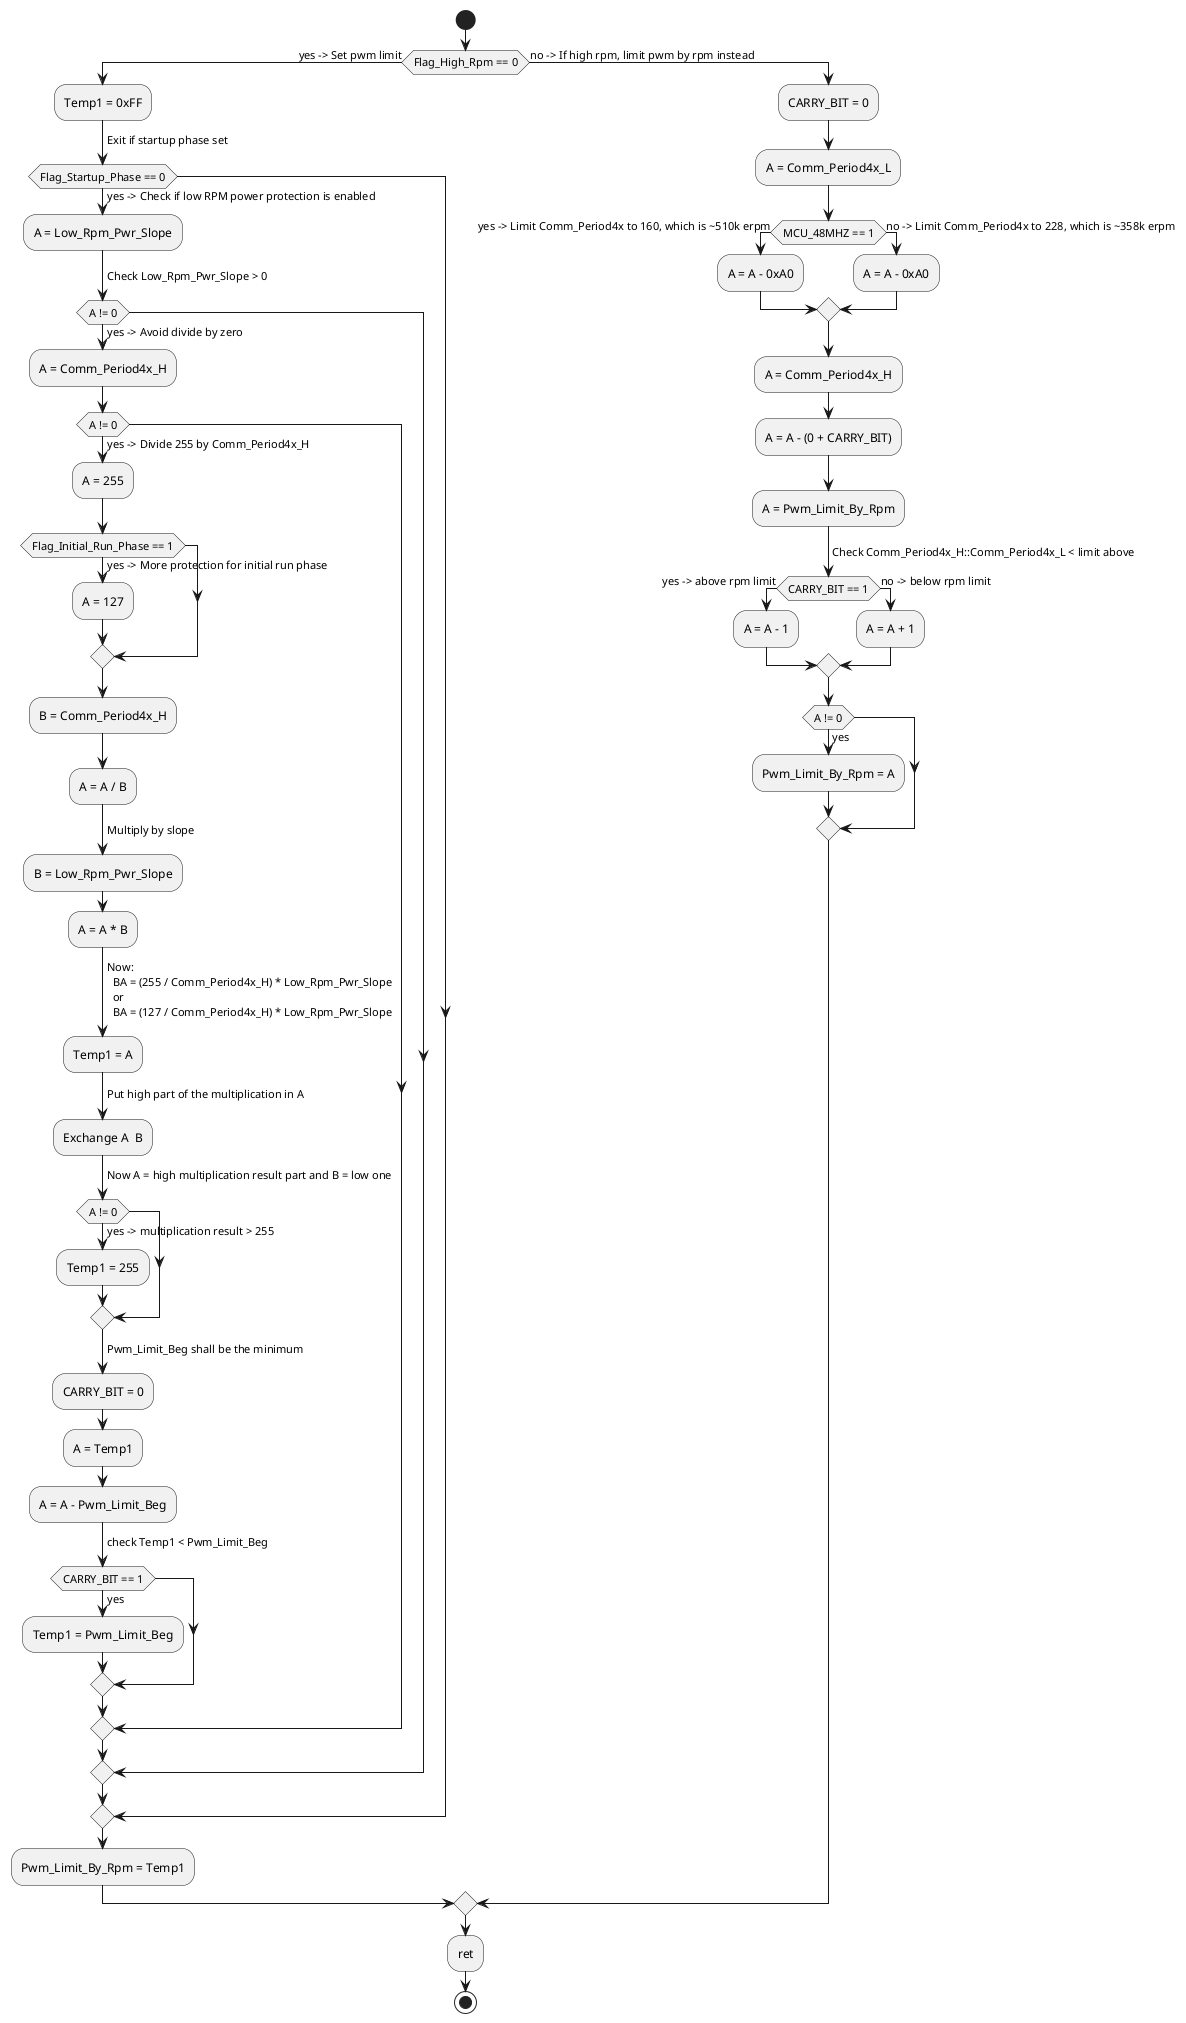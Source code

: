 @startuml 
start
if (Flag_High_Rpm == 0) then
  ->yes -> Set pwm limit;
  :Temp1 = 0xFF;
  ->Exit if startup phase set;
  if (Flag_Startup_Phase == 0) then
    ->yes -> Check if low RPM power protection is enabled;
    :A = Low_Rpm_Pwr_Slope;
    ->Check Low_Rpm_Pwr_Slope > 0;
    if (A != 0) then
      ->yes -> Avoid divide by zero;
      :A = Comm_Period4x_H;
      if (A != 0) then
        ->yes -> Divide 255 by Comm_Period4x_H;
        :A = 255;
        if (Flag_Initial_Run_Phase == 1) then
          ->yes -> More protection for initial run phase;
          :A = 127;
        endif
        :B = Comm_Period4x_H;
        :A = A / B;
        ->Multiply by slope;
        :B = Low_Rpm_Pwr_Slope;
        :A = A * B;
        ->Now:
          BA = (255 / Comm_Period4x_H) * Low_Rpm_Pwr_Slope
          or
          BA = (127 / Comm_Period4x_H) * Low_Rpm_Pwr_Slope;
        :Temp1 = A;
        ->Put high part of the multiplication in A;
        :Exchange A  B;
        ->Now A = high multiplication result part and B = low one;
        if (A != 0) then
          ->yes -> multiplication result > 255;
          :Temp1 = 255;
        endif
        ->Pwm_Limit_Beg shall be the minimum;
        :CARRY_BIT = 0;
        :A = Temp1;
        :A = A - Pwm_Limit_Beg;
        ->check Temp1 < Pwm_Limit_Beg;
        if (CARRY_BIT == 1) then (yes)
          :Temp1 = Pwm_Limit_Beg;
        endif
      endif
    endif
  endif
  :Pwm_Limit_By_Rpm = Temp1;
else
  ->no -> If high rpm, limit pwm by rpm instead;
  :CARRY_BIT = 0;
  :A = Comm_Period4x_L;
  if (MCU_48MHZ == 1) then
    ->yes -> Limit Comm_Period4x to 160, which is ~510k erpm;
    :A = A - 0xA0;
  else
    ->no -> Limit Comm_Period4x to 228, which is ~358k erpm;
    :A = A - 0xA0;
  endif
  :A = Comm_Period4x_H;
  :A = A - (0 + CARRY_BIT);
  
  :A = Pwm_Limit_By_Rpm;
  ->Check Comm_Period4x_H::Comm_Period4x_L < limit above;
  if (CARRY_BIT == 1) then
    ->yes -> above rpm limit;
    :A = A - 1;
  else
    ->no -> below rpm limit;
    :A = A + 1;
  endif
  if (A != 0) then (yes)
    :Pwm_Limit_By_Rpm = A;
  endif
endif
:ret;
stop
@enduml

